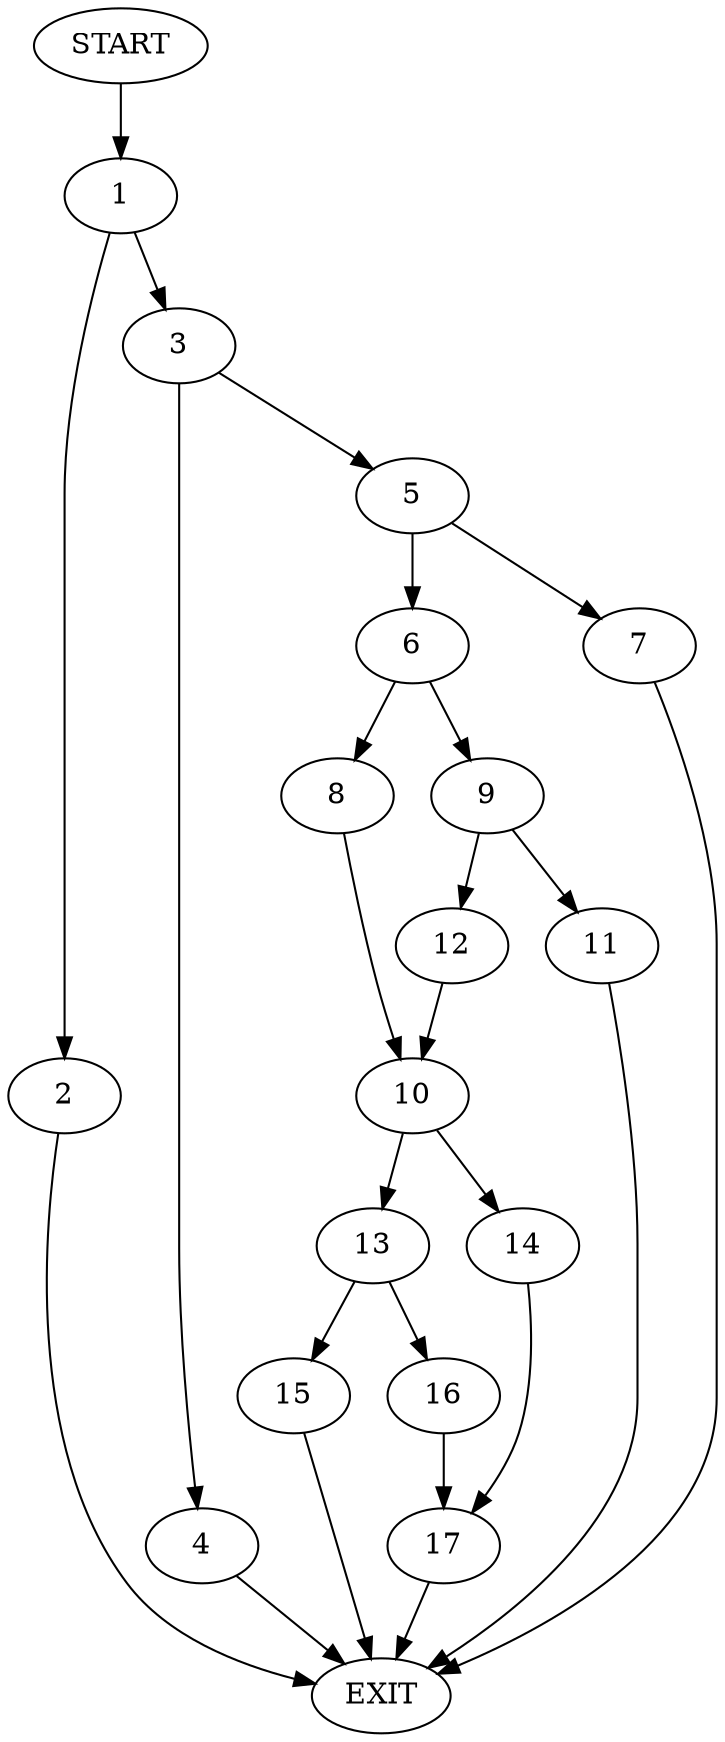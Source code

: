 digraph {
0 [label="START"]
18 [label="EXIT"]
0 -> 1
1 -> 2
1 -> 3
2 -> 18
3 -> 4
3 -> 5
4 -> 18
5 -> 6
5 -> 7
7 -> 18
6 -> 8
6 -> 9
8 -> 10
9 -> 11
9 -> 12
10 -> 13
10 -> 14
11 -> 18
12 -> 10
13 -> 15
13 -> 16
14 -> 17
17 -> 18
16 -> 17
15 -> 18
}

